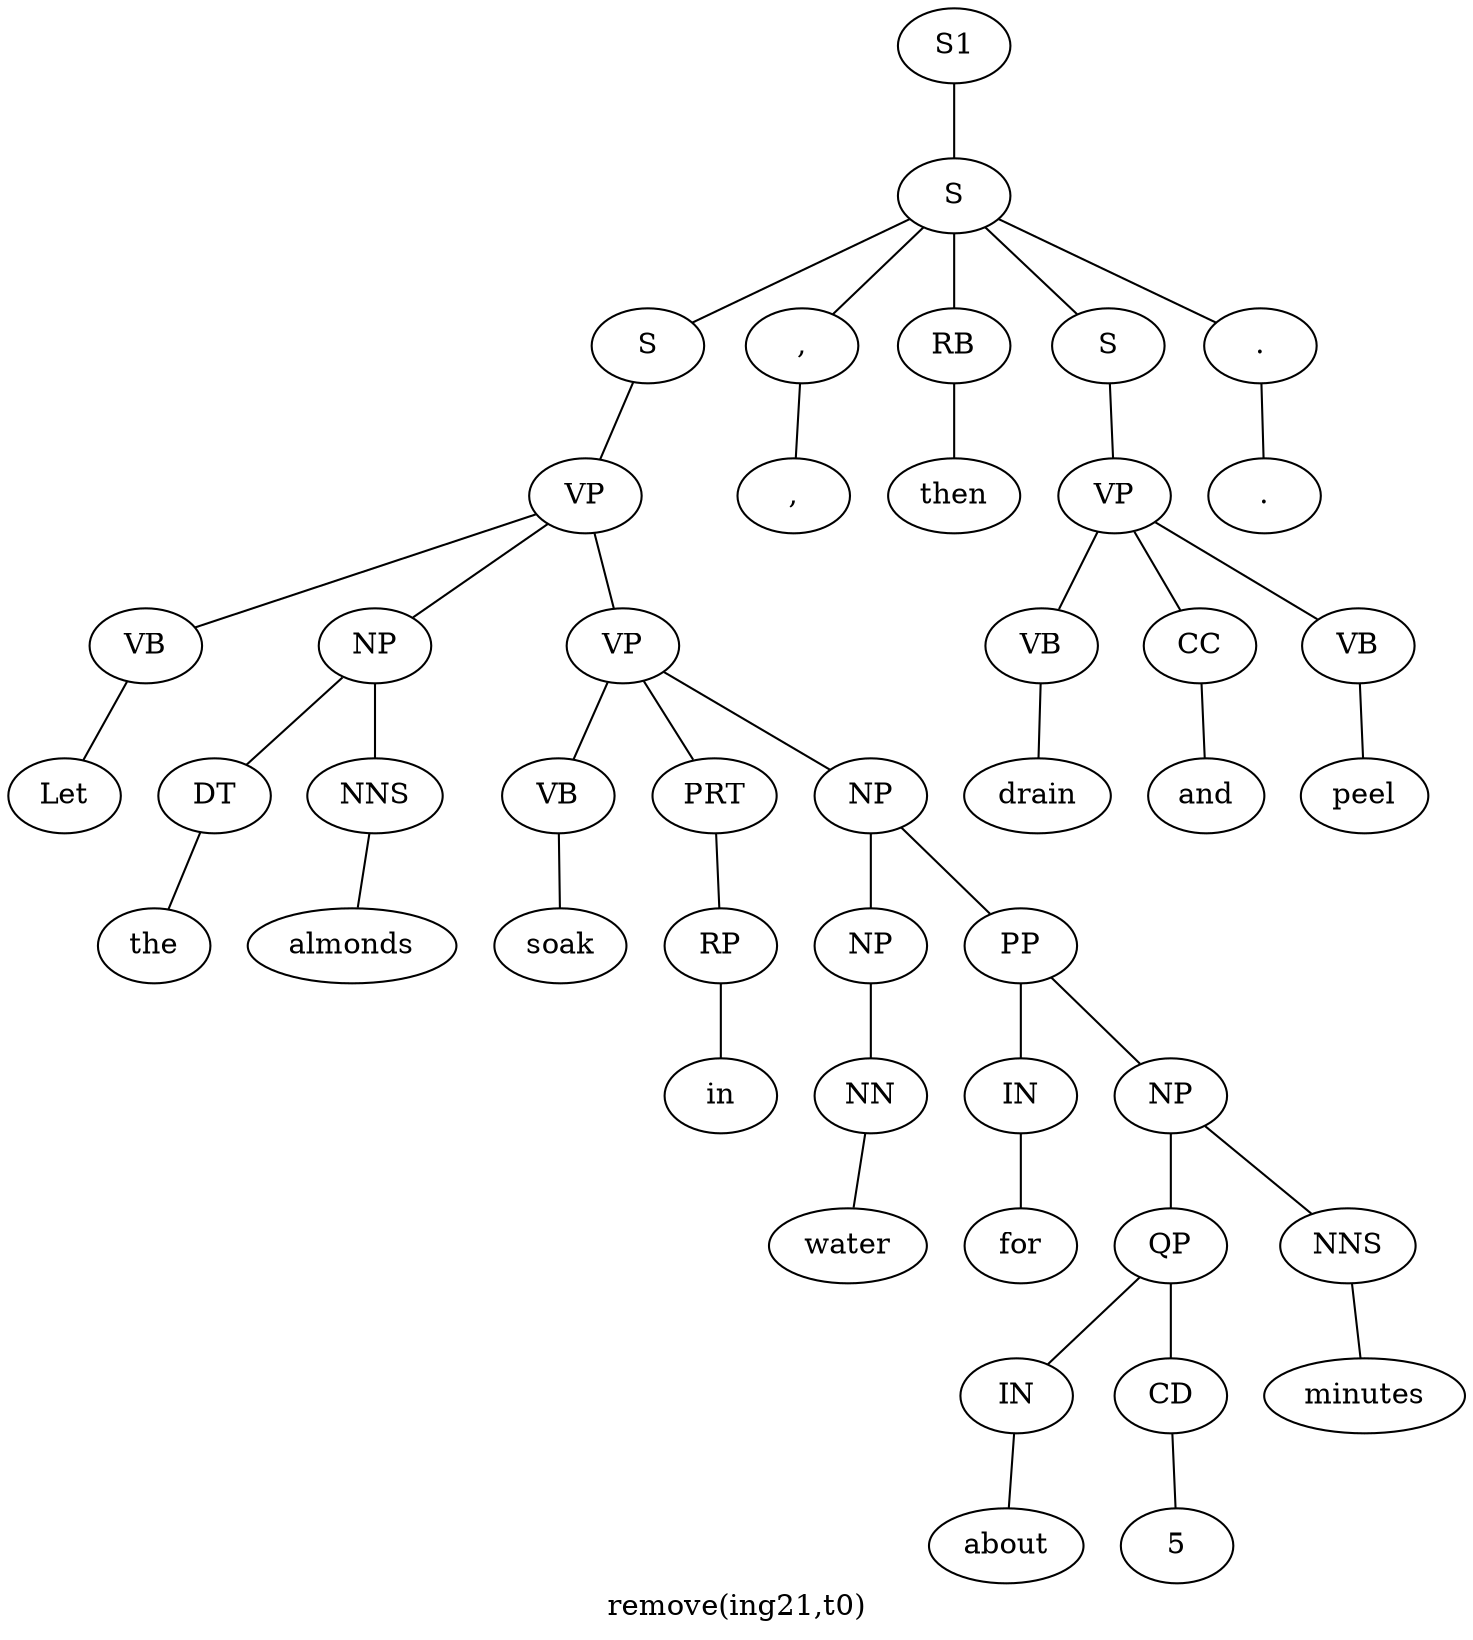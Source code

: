 graph SyntaxGraph {
	label = "remove(ing21,t0)";
	Node0 [label="S1"];
	Node1 [label="S"];
	Node2 [label="S"];
	Node3 [label="VP"];
	Node4 [label="VB"];
	Node5 [label="Let"];
	Node6 [label="NP"];
	Node7 [label="DT"];
	Node8 [label="the"];
	Node9 [label="NNS"];
	Node10 [label="almonds"];
	Node11 [label="VP"];
	Node12 [label="VB"];
	Node13 [label="soak"];
	Node14 [label="PRT"];
	Node15 [label="RP"];
	Node16 [label="in"];
	Node17 [label="NP"];
	Node18 [label="NP"];
	Node19 [label="NN"];
	Node20 [label="water"];
	Node21 [label="PP"];
	Node22 [label="IN"];
	Node23 [label="for"];
	Node24 [label="NP"];
	Node25 [label="QP"];
	Node26 [label="IN"];
	Node27 [label="about"];
	Node28 [label="CD"];
	Node29 [label="5"];
	Node30 [label="NNS"];
	Node31 [label="minutes"];
	Node32 [label=","];
	Node33 [label=","];
	Node34 [label="RB"];
	Node35 [label="then"];
	Node36 [label="S"];
	Node37 [label="VP"];
	Node38 [label="VB"];
	Node39 [label="drain"];
	Node40 [label="CC"];
	Node41 [label="and"];
	Node42 [label="VB"];
	Node43 [label="peel"];
	Node44 [label="."];
	Node45 [label="."];

	Node0 -- Node1;
	Node1 -- Node2;
	Node1 -- Node32;
	Node1 -- Node34;
	Node1 -- Node36;
	Node1 -- Node44;
	Node2 -- Node3;
	Node3 -- Node4;
	Node3 -- Node6;
	Node3 -- Node11;
	Node4 -- Node5;
	Node6 -- Node7;
	Node6 -- Node9;
	Node7 -- Node8;
	Node9 -- Node10;
	Node11 -- Node12;
	Node11 -- Node14;
	Node11 -- Node17;
	Node12 -- Node13;
	Node14 -- Node15;
	Node15 -- Node16;
	Node17 -- Node18;
	Node17 -- Node21;
	Node18 -- Node19;
	Node19 -- Node20;
	Node21 -- Node22;
	Node21 -- Node24;
	Node22 -- Node23;
	Node24 -- Node25;
	Node24 -- Node30;
	Node25 -- Node26;
	Node25 -- Node28;
	Node26 -- Node27;
	Node28 -- Node29;
	Node30 -- Node31;
	Node32 -- Node33;
	Node34 -- Node35;
	Node36 -- Node37;
	Node37 -- Node38;
	Node37 -- Node40;
	Node37 -- Node42;
	Node38 -- Node39;
	Node40 -- Node41;
	Node42 -- Node43;
	Node44 -- Node45;
}